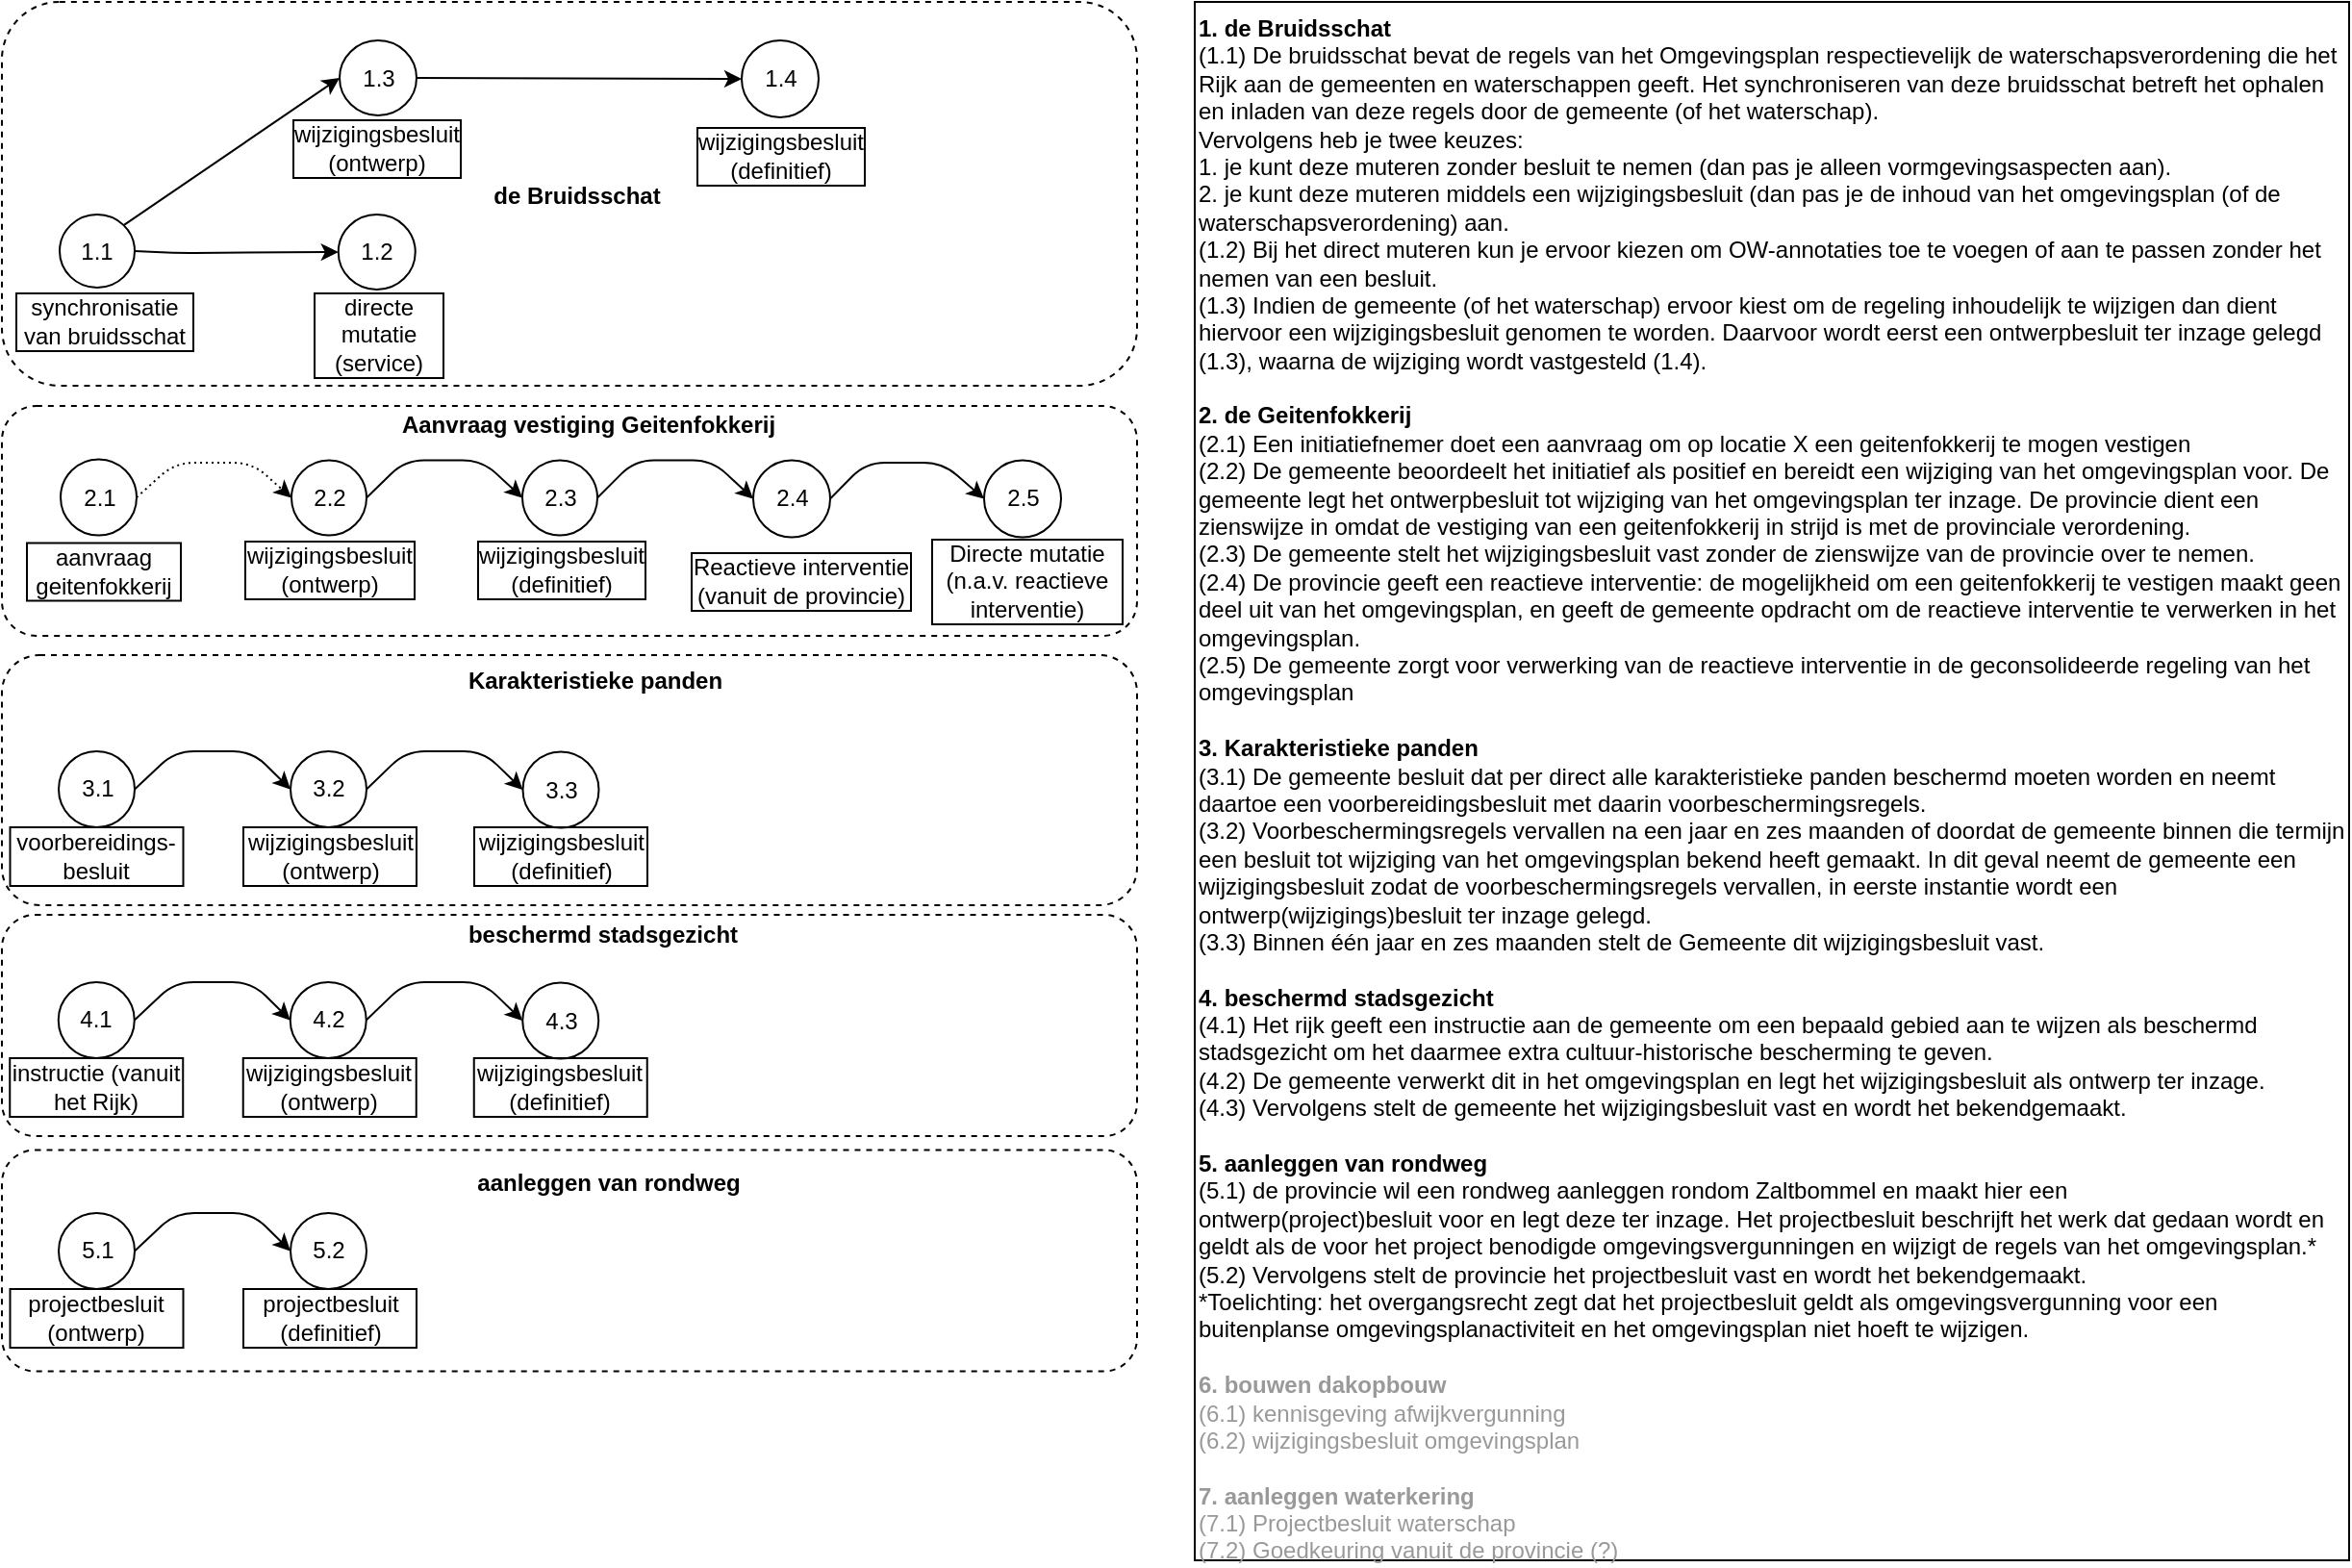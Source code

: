 <mxfile version="13.6.2" type="google"><diagram id="VtsDyiDBvNSqHPXPF-OI" name="Overzichtsplaat"><mxGraphModel dx="1185" dy="662" grid="1" gridSize="10" guides="1" tooltips="1" connect="1" arrows="1" fold="1" page="1" pageScale="1" pageWidth="850" pageHeight="1100" math="0" shadow="0"><root><mxCell id="0"/><mxCell id="1" parent="0"/><mxCell id="eDZN_4_p4_5Oj21vHuir-65" value="" style="rounded=1;whiteSpace=wrap;html=1;strokeColor=#000000;align=left;dashed=1;" parent="1" vertex="1"><mxGeometry x="10" y="626.75" width="590" height="115" as="geometry"/></mxCell><mxCell id="eDZN_4_p4_5Oj21vHuir-56" value="" style="rounded=1;whiteSpace=wrap;html=1;strokeColor=#000000;align=left;dashed=1;" parent="1" vertex="1"><mxGeometry x="10" y="504.5" width="590" height="115" as="geometry"/></mxCell><mxCell id="eDZN_4_p4_5Oj21vHuir-45" value="" style="rounded=1;whiteSpace=wrap;html=1;strokeColor=#000000;align=left;dashed=1;" parent="1" vertex="1"><mxGeometry x="10" y="369.5" width="590" height="130" as="geometry"/></mxCell><mxCell id="eDZN_4_p4_5Oj21vHuir-31" value="" style="rounded=1;whiteSpace=wrap;html=1;strokeColor=#000000;align=left;dashed=1;" parent="1" vertex="1"><mxGeometry x="10" y="240" width="590" height="119.5" as="geometry"/></mxCell><mxCell id="eDZN_4_p4_5Oj21vHuir-30" value="" style="rounded=1;whiteSpace=wrap;html=1;strokeColor=#000000;align=left;dashed=1;" parent="1" vertex="1"><mxGeometry x="10" y="30" width="590" height="199.5" as="geometry"/></mxCell><mxCell id="eDZN_4_p4_5Oj21vHuir-3" value="&lt;b&gt;1. de Bruidsschat&lt;br&gt;&lt;/b&gt;(1.1) De bruidsschat bevat de regels van het Omgevingsplan respectievelijk de waterschapsverordening die het Rijk aan&amp;nbsp;de gemeenten en waterschappen geeft. Het synchroniseren van deze bruidsschat betreft het ophalen en inladen van deze regels door de gemeente (of het waterschap).&lt;br&gt;Vervolgens heb je twee keuzes: &lt;br&gt;1. je kunt deze muteren zonder besluit te nemen (dan pas je alleen vormgevingsaspecten aan).&lt;br&gt;2. je kunt deze muteren middels een wijzigingsbesluit (dan pas je de inhoud van het omgevingsplan (of de waterschapsverordening) aan.&lt;br&gt;(1.2) Bij het direct muteren kun je ervoor kiezen om OW-annotaties toe te voegen of aan te passen zonder het nemen van een besluit.&lt;br&gt;(1.3) Indien de gemeente (of het waterschap) ervoor kiest om de regeling inhoudelijk te wijzigen dan dient hiervoor een wijzigingsbesluit genomen te worden. Daarvoor wordt eerst een ontwerpbesluit ter inzage gelegd (1.3), waarna de wijziging wordt vastgesteld (1.4).&lt;br&gt;&lt;br&gt;&lt;b&gt;2. de Geitenfokkerij&lt;/b&gt;&lt;br&gt;&lt;span style=&quot;font-size: 9pt ; line-height: 107% ; font-family: &amp;#34;helvetica&amp;#34; , sans-serif&quot;&gt;(2.1) Een initiatiefnemer doet een aanvraag om&amp;nbsp;op locatie X een geitenfokkerij te mogen vestigen&lt;br&gt;(2.2) De gemeente beoordeelt het initiatief als positief en bereidt een&amp;nbsp;wijziging van het omgevingsplan voor. De gemeente legt het ontwerpbesluit tot&amp;nbsp;wijziging van het omgevingsplan ter inzage. De provincie dient een zienswijze&amp;nbsp;in omdat de vestiging van een geitenfokkerij in strijd is met de provinciale&amp;nbsp;verordening.&amp;nbsp;&lt;/span&gt;&lt;span style=&quot;font-size: 9pt ; line-height: 107% ; font-family: &amp;#34;helvetica&amp;#34; , sans-serif&quot;&gt;&lt;br&gt;&lt;span&gt;(2.3) De gemeente stelt het wijzigingsbesluit&amp;nbsp;vast zonder de zienswijze van de provincie over te nemen.&amp;nbsp;&lt;/span&gt;&lt;br&gt;&lt;span&gt;(2.4) De provincie geeft een reactieve&amp;nbsp;interventie: de mogelijkheid om een geitenfokkerij te vestigen maakt geen deel&amp;nbsp;uit van het omgevingsplan, en geeft de gemeente opdracht om de reactieve&amp;nbsp;interventie te verwerken in het omgevingsplan.&lt;/span&gt;&lt;br&gt;&lt;span&gt;(2.5) De gemeente zorgt voor verwerking van de&amp;nbsp;reactieve interventie in de geconsolideerde regeling van het omgevingsplan&lt;/span&gt;&lt;/span&gt;&lt;br&gt;&lt;br&gt;&lt;b&gt;3. Karakteristieke panden&lt;br&gt;&lt;/b&gt;&lt;span style=&quot;font-size: 9pt ; line-height: 107% ; font-family: &amp;#34;helvetica&amp;#34; , sans-serif&quot;&gt;(3.1) De gemeente besluit dat per direct alle&amp;nbsp;karakteristieke panden beschermd moeten worden en neemt daartoe een&amp;nbsp;voorbereidingsbesluit met daarin voorbeschermingsregels. &amp;nbsp;&lt;/span&gt;&lt;span style=&quot;font-size: 9pt ; line-height: 107% ; font-family: &amp;#34;helvetica&amp;#34; , sans-serif&quot;&gt;&lt;br&gt;&lt;span&gt;(3.2) Voorbeschermingsregels vervallen na een&amp;nbsp;jaar en zes maanden of doordat de gemeente binnen die termijn een besluit tot&amp;nbsp;wijziging van het omgevingsplan bekend heeft gemaakt. In dit geval neemt de&amp;nbsp;gemeente een&amp;nbsp; wijzigingsbesluit zodat de voorbeschermingsregels vervallen, in&amp;nbsp;eerste instantie wordt een ontwerp(wijzigings)besluit ter inzage gelegd.&lt;/span&gt;&lt;br&gt;&lt;span&gt;(3.3) Binnen één jaar en zes maanden stelt de&amp;nbsp;Gemeente dit wijzigingsbesluit vast.&lt;/span&gt;&lt;/span&gt;&lt;br&gt;&lt;br&gt;&lt;b&gt;4. beschermd stadsgezicht&lt;/b&gt;&lt;br&gt;&lt;span style=&quot;font-size: 9pt ; line-height: 107% ; font-family: &amp;#34;helvetica&amp;#34; , sans-serif&quot;&gt;(4.1) &lt;/span&gt;&lt;span style=&quot;font-size: 9pt ; line-height: 107% ; font-family: &amp;#34;helvetica&amp;#34; , sans-serif&quot;&gt;Het rijk geeft een&amp;nbsp;instructie aan de gemeente om een bepaald gebied aan te wijzen als beschermd&lt;br&gt;stadsgezicht om het daarmee &lt;span&gt;extra&amp;nbsp;cultuur-historische bescherming te geven.&lt;br&gt;(4.2) De gemeente verwerkt dit in het omgevingsplan en legt het&amp;nbsp;wijzigingsbesluit als ontwerp ter inzage. &lt;br&gt;(4.3) &lt;/span&gt;Vervolgens stelt de gemeente het wijzigingsbesluit vast en wordt&amp;nbsp;het bekendgemaakt.&lt;/span&gt;&lt;br&gt;&lt;br&gt;&lt;b&gt;5. aanleggen van rondweg&lt;br&gt;&lt;/b&gt;&lt;span style=&quot;font-family: &amp;#34;helvetica&amp;#34; , sans-serif ; font-size: 9pt&quot;&gt;(5.1)&lt;/span&gt;&lt;b style=&quot;font-family: &amp;#34;helvetica&amp;#34; , sans-serif ; font-size: 9pt&quot;&gt;&amp;nbsp;&lt;/b&gt;&lt;span style=&quot;font-family: &amp;#34;helvetica&amp;#34; , sans-serif ; font-size: 9pt&quot;&gt;de&amp;nbsp;&lt;/span&gt;&lt;span style=&quot;font-family: &amp;#34;helvetica&amp;#34; , sans-serif ; font-size: 9pt&quot;&gt;provincie wil een rondweg aanleggen rondom Zaltbommel en maakt hier een ontwerp(project)besluit&amp;nbsp;&lt;/span&gt;&lt;span style=&quot;font-family: &amp;#34;helvetica&amp;#34; , sans-serif ; font-size: 9pt&quot;&gt;voor en legt deze ter inzage. Het projectbesluit beschrijft het werk dat gedaan&amp;nbsp;&lt;/span&gt;&lt;span style=&quot;font-family: &amp;#34;helvetica&amp;#34; , sans-serif ; font-size: 9pt&quot;&gt;wordt en geldt als de voor het project benodigde omgevingsvergunningen en&amp;nbsp;&lt;/span&gt;&lt;span style=&quot;font-family: &amp;#34;helvetica&amp;#34; , sans-serif ; font-size: 9pt&quot;&gt;wijzigt de regels van het omgevingsplan.*&amp;nbsp;&lt;br&gt;&lt;/span&gt;&lt;span style=&quot;font-family: &amp;#34;helvetica&amp;#34; , sans-serif ; font-size: 9pt&quot;&gt;(5.2) Vervolgens stelt de provincie het projectbesluit vast en wordt het&amp;nbsp;&lt;/span&gt;&lt;span style=&quot;font-family: &amp;#34;helvetica&amp;#34; , sans-serif ; font-size: 9pt&quot;&gt;bekendgemaakt.&lt;/span&gt;&lt;span style=&quot;font-family: &amp;#34;helvetica&amp;#34; , sans-serif ; font-size: 9pt&quot;&gt;&lt;br&gt;&lt;/span&gt;&lt;span style=&quot;font-family: &amp;#34;helvetica&amp;#34; , sans-serif ; font-size: 9pt&quot;&gt;*Toelichting: het overgangsrecht zegt dat&amp;nbsp;&lt;/span&gt;&lt;span style=&quot;font-family: &amp;#34;helvetica&amp;#34; , sans-serif ; font-size: 9pt&quot;&gt;het projectbesluit geldt als omgevingsvergunning voor een buitenplanse&amp;nbsp;&lt;/span&gt;&lt;span style=&quot;font-family: &amp;#34;helvetica&amp;#34; , sans-serif ; font-size: 9pt&quot;&gt;omgevingsplanactiviteit en het omgevingsplan niet hoeft te wijzigen.&lt;/span&gt;&lt;span style=&quot;font-family: &amp;#34;helvetica&amp;#34; , sans-serif ; font-size: 9pt&quot;&gt;&lt;br&gt;&lt;/span&gt;&lt;br&gt;&lt;font color=&quot;#999999&quot;&gt;&lt;b&gt;6. bouwen dakopbouw&lt;br&gt;&lt;/b&gt;(6.1) kennisgeving afwijkvergunning&lt;br&gt;(6.2) wijzigingsbesluit omgevingsplan&lt;br&gt;&lt;br&gt;&lt;b&gt;7. aanleggen waterkering&lt;/b&gt;&lt;br&gt;(7.1) Projectbesluit waterschap&lt;br&gt;(7.2) Goedkeuring vanuit de provincie (?)&lt;br&gt;&lt;/font&gt;" style="rounded=0;whiteSpace=wrap;html=1;fillColor=none;verticalAlign=top;align=left;" parent="1" vertex="1"><mxGeometry x="630" y="30" width="600" height="810" as="geometry"/></mxCell><mxCell id="eDZN_4_p4_5Oj21vHuir-1" value="1.1" style="ellipse;whiteSpace=wrap;html=1;aspect=fixed;" parent="1" vertex="1"><mxGeometry x="40" y="140.5" width="39" height="38" as="geometry"/></mxCell><mxCell id="eDZN_4_p4_5Oj21vHuir-4" value="" style="endArrow=classic;html=1;exitX=1;exitY=0.5;exitDx=0;exitDy=0;entryX=0;entryY=0.5;entryDx=0;entryDy=0;" parent="1" source="eDZN_4_p4_5Oj21vHuir-1" target="eDZN_4_p4_5Oj21vHuir-5" edge="1"><mxGeometry width="50" height="50" relative="1" as="geometry"><mxPoint x="80" y="170.5" as="sourcePoint"/><mxPoint x="210" y="160.5" as="targetPoint"/><Array as="points"><mxPoint x="100" y="160.5"/></Array></mxGeometry></mxCell><mxCell id="eDZN_4_p4_5Oj21vHuir-5" value="1.2" style="ellipse;whiteSpace=wrap;html=1;aspect=fixed;" parent="1" vertex="1"><mxGeometry x="184.87" y="140.5" width="40" height="39" as="geometry"/></mxCell><mxCell id="eDZN_4_p4_5Oj21vHuir-6" value="1.3" style="ellipse;whiteSpace=wrap;html=1;aspect=fixed;" parent="1" vertex="1"><mxGeometry x="185.5" y="50" width="40" height="39" as="geometry"/></mxCell><mxCell id="eDZN_4_p4_5Oj21vHuir-8" value="directe mutatie (service)" style="text;html=1;strokeColor=none;fillColor=none;align=center;verticalAlign=middle;whiteSpace=wrap;rounded=0;labelBorderColor=#000000;" parent="1" vertex="1"><mxGeometry x="170.5" y="192.5" width="70" height="20" as="geometry"/></mxCell><mxCell id="eDZN_4_p4_5Oj21vHuir-9" value="wijzigingsbesluit&lt;br&gt;(ontwerp)" style="text;html=1;strokeColor=none;fillColor=none;align=center;verticalAlign=middle;whiteSpace=wrap;rounded=0;labelBorderColor=#000000;" parent="1" vertex="1"><mxGeometry x="153.87" y="96" width="102" height="20" as="geometry"/></mxCell><mxCell id="eDZN_4_p4_5Oj21vHuir-10" value="synchronisatie van bruidsschat" style="text;html=1;strokeColor=none;fillColor=none;align=center;verticalAlign=middle;whiteSpace=wrap;rounded=0;labelBorderColor=#000000;" parent="1" vertex="1"><mxGeometry x="15.5" y="190.5" width="95" height="10" as="geometry"/></mxCell><mxCell id="eDZN_4_p4_5Oj21vHuir-11" value="2.1" style="ellipse;whiteSpace=wrap;html=1;aspect=fixed;" parent="1" vertex="1"><mxGeometry x="40.5" y="267.75" width="39.5" height="39.5" as="geometry"/></mxCell><mxCell id="eDZN_4_p4_5Oj21vHuir-12" value="aanvraag geitenfokkerij" style="text;html=1;fillColor=none;align=center;verticalAlign=middle;whiteSpace=wrap;rounded=0;strokeColor=#000000;" parent="1" vertex="1"><mxGeometry x="23" y="311.25" width="80" height="30" as="geometry"/></mxCell><mxCell id="eDZN_4_p4_5Oj21vHuir-13" value="wijzigingsbesluit&lt;br&gt;(definitief)" style="text;html=1;strokeColor=none;fillColor=none;align=center;verticalAlign=middle;whiteSpace=wrap;rounded=0;labelBorderColor=#000000;" parent="1" vertex="1"><mxGeometry x="363.5" y="99.5" width="102" height="20" as="geometry"/></mxCell><mxCell id="eDZN_4_p4_5Oj21vHuir-14" value="1.4" style="ellipse;whiteSpace=wrap;html=1;aspect=fixed;" parent="1" vertex="1"><mxGeometry x="394.5" y="50" width="40" height="40" as="geometry"/></mxCell><mxCell id="eDZN_4_p4_5Oj21vHuir-15" value="" style="endArrow=classic;html=1;entryX=0;entryY=0.5;entryDx=0;entryDy=0;exitX=1;exitY=0.5;exitDx=0;exitDy=0;" parent="1" source="eDZN_4_p4_5Oj21vHuir-6" target="eDZN_4_p4_5Oj21vHuir-14" edge="1"><mxGeometry width="50" height="50" relative="1" as="geometry"><mxPoint x="330" y="119.5" as="sourcePoint"/><mxPoint x="370" y="170.5" as="targetPoint"/><Array as="points"/></mxGeometry></mxCell><mxCell id="eDZN_4_p4_5Oj21vHuir-16" value="2.2" style="ellipse;whiteSpace=wrap;html=1;aspect=fixed;" parent="1" vertex="1"><mxGeometry x="160.5" y="268.25" width="39" height="39" as="geometry"/></mxCell><mxCell id="eDZN_4_p4_5Oj21vHuir-17" value="2.3" style="ellipse;whiteSpace=wrap;html=1;aspect=fixed;" parent="1" vertex="1"><mxGeometry x="280.5" y="268.25" width="39" height="39" as="geometry"/></mxCell><mxCell id="eDZN_4_p4_5Oj21vHuir-18" value="2.4" style="ellipse;whiteSpace=wrap;html=1;aspect=fixed;" parent="1" vertex="1"><mxGeometry x="400.5" y="268.25" width="40" height="40" as="geometry"/></mxCell><mxCell id="eDZN_4_p4_5Oj21vHuir-20" value="2.5" style="ellipse;whiteSpace=wrap;html=1;aspect=fixed;" parent="1" vertex="1"><mxGeometry x="520.5" y="268.25" width="40" height="40" as="geometry"/></mxCell><mxCell id="eDZN_4_p4_5Oj21vHuir-21" value="wijzigingsbesluit&lt;br&gt;(ontwerp)" style="text;html=1;strokeColor=none;fillColor=none;align=center;verticalAlign=middle;whiteSpace=wrap;rounded=0;labelBorderColor=#000000;" parent="1" vertex="1"><mxGeometry x="130" y="314.25" width="101" height="22" as="geometry"/></mxCell><mxCell id="eDZN_4_p4_5Oj21vHuir-23" value="de Bruidsschat" style="text;html=1;strokeColor=none;fillColor=none;align=center;verticalAlign=middle;whiteSpace=wrap;rounded=0;fontStyle=1" parent="1" vertex="1"><mxGeometry x="253.5" y="120.5" width="110" height="20" as="geometry"/></mxCell><mxCell id="eDZN_4_p4_5Oj21vHuir-25" value="wijzigingsbesluit&lt;br&gt;(definitief)" style="text;html=1;strokeColor=none;fillColor=none;align=center;verticalAlign=middle;whiteSpace=wrap;rounded=0;labelBorderColor=#000000;" parent="1" vertex="1"><mxGeometry x="249.5" y="315.25" width="102" height="20" as="geometry"/></mxCell><mxCell id="eDZN_4_p4_5Oj21vHuir-27" value="Reactieve interventie&lt;br&gt;(vanuit de provincie)" style="text;html=1;strokeColor=none;fillColor=none;align=center;verticalAlign=middle;whiteSpace=wrap;rounded=0;labelBorderColor=#000000;fontStyle=0" parent="1" vertex="1"><mxGeometry x="367" y="321.25" width="116.5" height="20" as="geometry"/></mxCell><mxCell id="eDZN_4_p4_5Oj21vHuir-28" value="Directe mutatie (n.a.v. reactieve interventie)" style="text;html=1;strokeColor=none;fillColor=none;align=center;verticalAlign=middle;whiteSpace=wrap;rounded=0;labelBorderColor=#000000;" parent="1" vertex="1"><mxGeometry x="491.5" y="321.25" width="102" height="20" as="geometry"/></mxCell><mxCell id="eDZN_4_p4_5Oj21vHuir-32" value="Aanvraag vestiging Geitenfokkerij" style="text;html=1;strokeColor=none;fillColor=none;align=center;verticalAlign=middle;whiteSpace=wrap;rounded=0;dashed=1;fontStyle=1" parent="1" vertex="1"><mxGeometry x="200" y="240" width="230" height="20" as="geometry"/></mxCell><mxCell id="eDZN_4_p4_5Oj21vHuir-33" value="" style="endArrow=classic;html=1;exitX=1;exitY=0.5;exitDx=0;exitDy=0;entryX=0;entryY=0.5;entryDx=0;entryDy=0;dashed=1;dashPattern=1 2;" parent="1" source="eDZN_4_p4_5Oj21vHuir-11" target="eDZN_4_p4_5Oj21vHuir-16" edge="1"><mxGeometry width="50" height="50" relative="1" as="geometry"><mxPoint x="300" y="229.5" as="sourcePoint"/><mxPoint x="350" y="179.5" as="targetPoint"/><Array as="points"><mxPoint x="100" y="269.5"/><mxPoint x="140" y="269.5"/></Array></mxGeometry></mxCell><mxCell id="eDZN_4_p4_5Oj21vHuir-34" value="" style="endArrow=classic;html=1;exitX=1;exitY=0.5;exitDx=0;exitDy=0;entryX=0;entryY=0.5;entryDx=0;entryDy=0;" parent="1" source="eDZN_4_p4_5Oj21vHuir-16" target="eDZN_4_p4_5Oj21vHuir-17" edge="1"><mxGeometry width="50" height="50" relative="1" as="geometry"><mxPoint x="199.5" y="286.25" as="sourcePoint"/><mxPoint x="280.0" y="286.5" as="targetPoint"/><Array as="points"><mxPoint x="219.5" y="268.25"/><mxPoint x="259.5" y="268.25"/></Array></mxGeometry></mxCell><mxCell id="eDZN_4_p4_5Oj21vHuir-35" value="" style="endArrow=classic;html=1;exitX=1;exitY=0.5;exitDx=0;exitDy=0;entryX=0;entryY=0.5;entryDx=0;entryDy=0;" parent="1" source="eDZN_4_p4_5Oj21vHuir-17" target="eDZN_4_p4_5Oj21vHuir-18" edge="1"><mxGeometry width="50" height="50" relative="1" as="geometry"><mxPoint x="319.0" y="287.75" as="sourcePoint"/><mxPoint x="400.0" y="287.75" as="targetPoint"/><Array as="points"><mxPoint x="339" y="268.25"/><mxPoint x="379" y="268.25"/></Array></mxGeometry></mxCell><mxCell id="eDZN_4_p4_5Oj21vHuir-36" value="" style="endArrow=classic;html=1;exitX=1;exitY=0.5;exitDx=0;exitDy=0;entryX=0;entryY=0.5;entryDx=0;entryDy=0;" parent="1" source="eDZN_4_p4_5Oj21vHuir-18" target="eDZN_4_p4_5Oj21vHuir-20" edge="1"><mxGeometry width="50" height="50" relative="1" as="geometry"><mxPoint x="439.5" y="279.5" as="sourcePoint"/><mxPoint x="520.5" y="280" as="targetPoint"/><Array as="points"><mxPoint x="459" y="269.5"/><mxPoint x="499" y="269.5"/></Array></mxGeometry></mxCell><mxCell id="eDZN_4_p4_5Oj21vHuir-37" value="3.1" style="ellipse;whiteSpace=wrap;html=1;aspect=fixed;" parent="1" vertex="1"><mxGeometry x="39.5" y="419.5" width="39.5" height="39.5" as="geometry"/></mxCell><mxCell id="eDZN_4_p4_5Oj21vHuir-38" value="3.2" style="ellipse;whiteSpace=wrap;html=1;aspect=fixed;" parent="1" vertex="1"><mxGeometry x="160" y="419.5" width="39.5" height="39.5" as="geometry"/></mxCell><mxCell id="eDZN_4_p4_5Oj21vHuir-39" value="3.3" style="ellipse;whiteSpace=wrap;html=1;aspect=fixed;" parent="1" vertex="1"><mxGeometry x="280.75" y="419.75" width="39.5" height="39.5" as="geometry"/></mxCell><mxCell id="eDZN_4_p4_5Oj21vHuir-40" value="" style="endArrow=classic;html=1;exitX=1;exitY=0.5;exitDx=0;exitDy=0;entryX=0;entryY=0.5;entryDx=0;entryDy=0;" parent="1" source="eDZN_4_p4_5Oj21vHuir-37" target="eDZN_4_p4_5Oj21vHuir-38" edge="1"><mxGeometry width="50" height="50" relative="1" as="geometry"><mxPoint x="120" y="489.5" as="sourcePoint"/><mxPoint x="170" y="439.5" as="targetPoint"/><Array as="points"><mxPoint x="100" y="419.5"/><mxPoint x="140" y="419.5"/></Array></mxGeometry></mxCell><mxCell id="eDZN_4_p4_5Oj21vHuir-41" value="" style="endArrow=classic;html=1;exitX=1;exitY=0.5;exitDx=0;exitDy=0;entryX=0;entryY=0.5;entryDx=0;entryDy=0;" parent="1" source="eDZN_4_p4_5Oj21vHuir-38" target="eDZN_4_p4_5Oj21vHuir-39" edge="1"><mxGeometry width="50" height="50" relative="1" as="geometry"><mxPoint x="200" y="499.5" as="sourcePoint"/><mxPoint x="250" y="449.5" as="targetPoint"/><Array as="points"><mxPoint x="220" y="419.5"/><mxPoint x="260" y="419.5"/></Array></mxGeometry></mxCell><mxCell id="eDZN_4_p4_5Oj21vHuir-42" value="voorbereidings-besluit" style="text;html=1;fillColor=none;align=center;verticalAlign=middle;whiteSpace=wrap;rounded=0;strokeColor=#000000;fontStyle=0" parent="1" vertex="1"><mxGeometry x="14.25" y="459" width="90" height="30.5" as="geometry"/></mxCell><mxCell id="eDZN_4_p4_5Oj21vHuir-43" value="wijzigingsbesluit (ontwerp)" style="text;html=1;fillColor=none;align=center;verticalAlign=middle;whiteSpace=wrap;rounded=0;strokeColor=#000000;" parent="1" vertex="1"><mxGeometry x="135.5" y="459" width="90" height="30.5" as="geometry"/></mxCell><mxCell id="eDZN_4_p4_5Oj21vHuir-44" value="wijzigingsbesluit (definitief)" style="text;html=1;fillColor=none;align=center;verticalAlign=middle;whiteSpace=wrap;rounded=0;strokeColor=#000000;" parent="1" vertex="1"><mxGeometry x="255.5" y="459" width="90" height="30.5" as="geometry"/></mxCell><mxCell id="eDZN_4_p4_5Oj21vHuir-46" value="Karakteristieke panden" style="text;html=1;strokeColor=none;fillColor=none;align=center;verticalAlign=middle;whiteSpace=wrap;rounded=0;dashed=1;fontStyle=1" parent="1" vertex="1"><mxGeometry x="251" y="372.5" width="134.5" height="20" as="geometry"/></mxCell><mxCell id="eDZN_4_p4_5Oj21vHuir-48" value="4.1" style="ellipse;whiteSpace=wrap;html=1;aspect=fixed;" parent="1" vertex="1"><mxGeometry x="39.37" y="539.5" width="39.5" height="39.5" as="geometry"/></mxCell><mxCell id="eDZN_4_p4_5Oj21vHuir-49" value="4.2" style="ellipse;whiteSpace=wrap;html=1;aspect=fixed;" parent="1" vertex="1"><mxGeometry x="159.87" y="539.5" width="39.5" height="39.5" as="geometry"/></mxCell><mxCell id="eDZN_4_p4_5Oj21vHuir-50" value="4.3" style="ellipse;whiteSpace=wrap;html=1;aspect=fixed;" parent="1" vertex="1"><mxGeometry x="280.62" y="539.75" width="39.5" height="39.5" as="geometry"/></mxCell><mxCell id="eDZN_4_p4_5Oj21vHuir-51" value="" style="endArrow=classic;html=1;exitX=1;exitY=0.5;exitDx=0;exitDy=0;entryX=0;entryY=0.5;entryDx=0;entryDy=0;" parent="1" source="eDZN_4_p4_5Oj21vHuir-48" target="eDZN_4_p4_5Oj21vHuir-49" edge="1"><mxGeometry width="50" height="50" relative="1" as="geometry"><mxPoint x="119.87" y="609.5" as="sourcePoint"/><mxPoint x="169.87" y="559.5" as="targetPoint"/><Array as="points"><mxPoint x="99.87" y="539.5"/><mxPoint x="139.87" y="539.5"/></Array></mxGeometry></mxCell><mxCell id="eDZN_4_p4_5Oj21vHuir-52" value="" style="endArrow=classic;html=1;exitX=1;exitY=0.5;exitDx=0;exitDy=0;entryX=0;entryY=0.5;entryDx=0;entryDy=0;" parent="1" source="eDZN_4_p4_5Oj21vHuir-49" target="eDZN_4_p4_5Oj21vHuir-50" edge="1"><mxGeometry width="50" height="50" relative="1" as="geometry"><mxPoint x="199.87" y="619.5" as="sourcePoint"/><mxPoint x="249.87" y="569.5" as="targetPoint"/><Array as="points"><mxPoint x="219.87" y="539.5"/><mxPoint x="259.87" y="539.5"/></Array></mxGeometry></mxCell><mxCell id="eDZN_4_p4_5Oj21vHuir-53" value="instructie (vanuit het Rijk)" style="text;html=1;fillColor=none;align=center;verticalAlign=middle;whiteSpace=wrap;rounded=0;strokeColor=#000000;fontStyle=0" parent="1" vertex="1"><mxGeometry x="14.12" y="579" width="90" height="30.5" as="geometry"/></mxCell><mxCell id="eDZN_4_p4_5Oj21vHuir-54" value="wijzigingsbesluit (ontwerp)" style="text;html=1;fillColor=none;align=center;verticalAlign=middle;whiteSpace=wrap;rounded=0;strokeColor=#000000;" parent="1" vertex="1"><mxGeometry x="135.37" y="579" width="90" height="30.5" as="geometry"/></mxCell><mxCell id="eDZN_4_p4_5Oj21vHuir-55" value="wijzigingsbesluit (definitief)" style="text;html=1;fillColor=none;align=center;verticalAlign=middle;whiteSpace=wrap;rounded=0;strokeColor=#000000;" parent="1" vertex="1"><mxGeometry x="255.37" y="579" width="90" height="30.5" as="geometry"/></mxCell><mxCell id="eDZN_4_p4_5Oj21vHuir-59" value="beschermd stadsgezicht" style="text;html=1;strokeColor=none;fillColor=none;align=center;verticalAlign=middle;whiteSpace=wrap;rounded=0;dashed=1;fontStyle=1" parent="1" vertex="1"><mxGeometry x="250" y="504.5" width="144.5" height="20" as="geometry"/></mxCell><mxCell id="eDZN_4_p4_5Oj21vHuir-60" value="5.1" style="ellipse;whiteSpace=wrap;html=1;aspect=fixed;" parent="1" vertex="1"><mxGeometry x="39.5" y="659.5" width="39.5" height="39.5" as="geometry"/></mxCell><mxCell id="eDZN_4_p4_5Oj21vHuir-61" value="5.2" style="ellipse;whiteSpace=wrap;html=1;aspect=fixed;" parent="1" vertex="1"><mxGeometry x="160" y="659.5" width="39.5" height="39.5" as="geometry"/></mxCell><mxCell id="eDZN_4_p4_5Oj21vHuir-62" value="" style="endArrow=classic;html=1;exitX=1;exitY=0.5;exitDx=0;exitDy=0;entryX=0;entryY=0.5;entryDx=0;entryDy=0;" parent="1" source="eDZN_4_p4_5Oj21vHuir-60" target="eDZN_4_p4_5Oj21vHuir-61" edge="1"><mxGeometry width="50" height="50" relative="1" as="geometry"><mxPoint x="120" y="729.5" as="sourcePoint"/><mxPoint x="170" y="679.5" as="targetPoint"/><Array as="points"><mxPoint x="100" y="659.5"/><mxPoint x="140" y="659.5"/></Array></mxGeometry></mxCell><mxCell id="eDZN_4_p4_5Oj21vHuir-63" value="projectbesluit (ontwerp)" style="text;html=1;fillColor=none;align=center;verticalAlign=middle;whiteSpace=wrap;rounded=0;strokeColor=#000000;" parent="1" vertex="1"><mxGeometry x="14.25" y="699" width="90" height="30.5" as="geometry"/></mxCell><mxCell id="eDZN_4_p4_5Oj21vHuir-64" value="projectbesluit (definitief)" style="text;html=1;fillColor=none;align=center;verticalAlign=middle;whiteSpace=wrap;rounded=0;strokeColor=#000000;" parent="1" vertex="1"><mxGeometry x="135.5" y="699" width="90" height="30.5" as="geometry"/></mxCell><mxCell id="eDZN_4_p4_5Oj21vHuir-66" value="aanleggen van rondweg" style="text;html=1;strokeColor=none;fillColor=none;align=center;verticalAlign=middle;whiteSpace=wrap;rounded=0;dashed=1;fontStyle=1" parent="1" vertex="1"><mxGeometry x="253" y="633.5" width="144.5" height="20" as="geometry"/></mxCell><mxCell id="pgBGNwaVh2b-DfGpCoIk-1" value="" style="endArrow=classic;html=1;exitX=1;exitY=0;exitDx=0;exitDy=0;entryX=0;entryY=0.5;entryDx=0;entryDy=0;" parent="1" source="eDZN_4_p4_5Oj21vHuir-1" target="eDZN_4_p4_5Oj21vHuir-6" edge="1"><mxGeometry width="50" height="50" relative="1" as="geometry"><mxPoint x="89.0" y="169.5" as="sourcePoint"/><mxPoint x="170.0" y="170" as="targetPoint"/><Array as="points"/></mxGeometry></mxCell></root></mxGraphModel></diagram></mxfile>
